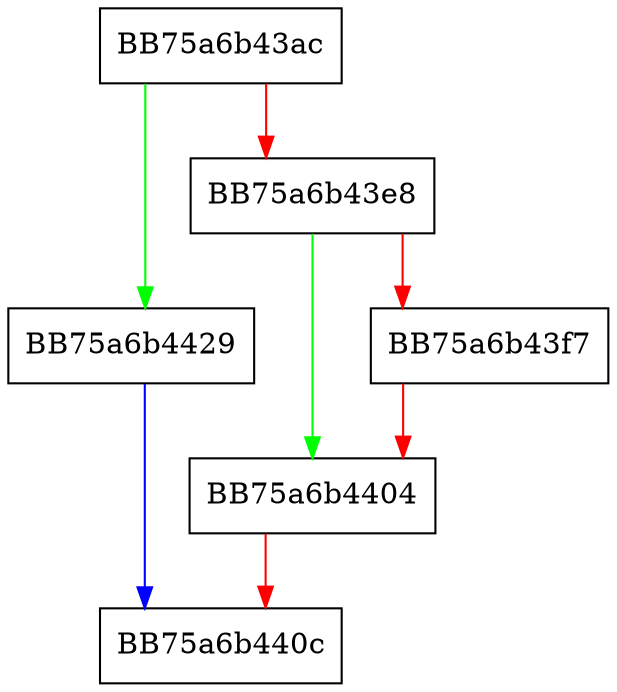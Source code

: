 digraph DlpIsJitProcessExcluded {
  node [shape="box"];
  graph [splines=ortho];
  BB75a6b43ac -> BB75a6b4429 [color="green"];
  BB75a6b43ac -> BB75a6b43e8 [color="red"];
  BB75a6b43e8 -> BB75a6b4404 [color="green"];
  BB75a6b43e8 -> BB75a6b43f7 [color="red"];
  BB75a6b43f7 -> BB75a6b4404 [color="red"];
  BB75a6b4404 -> BB75a6b440c [color="red"];
  BB75a6b4429 -> BB75a6b440c [color="blue"];
}